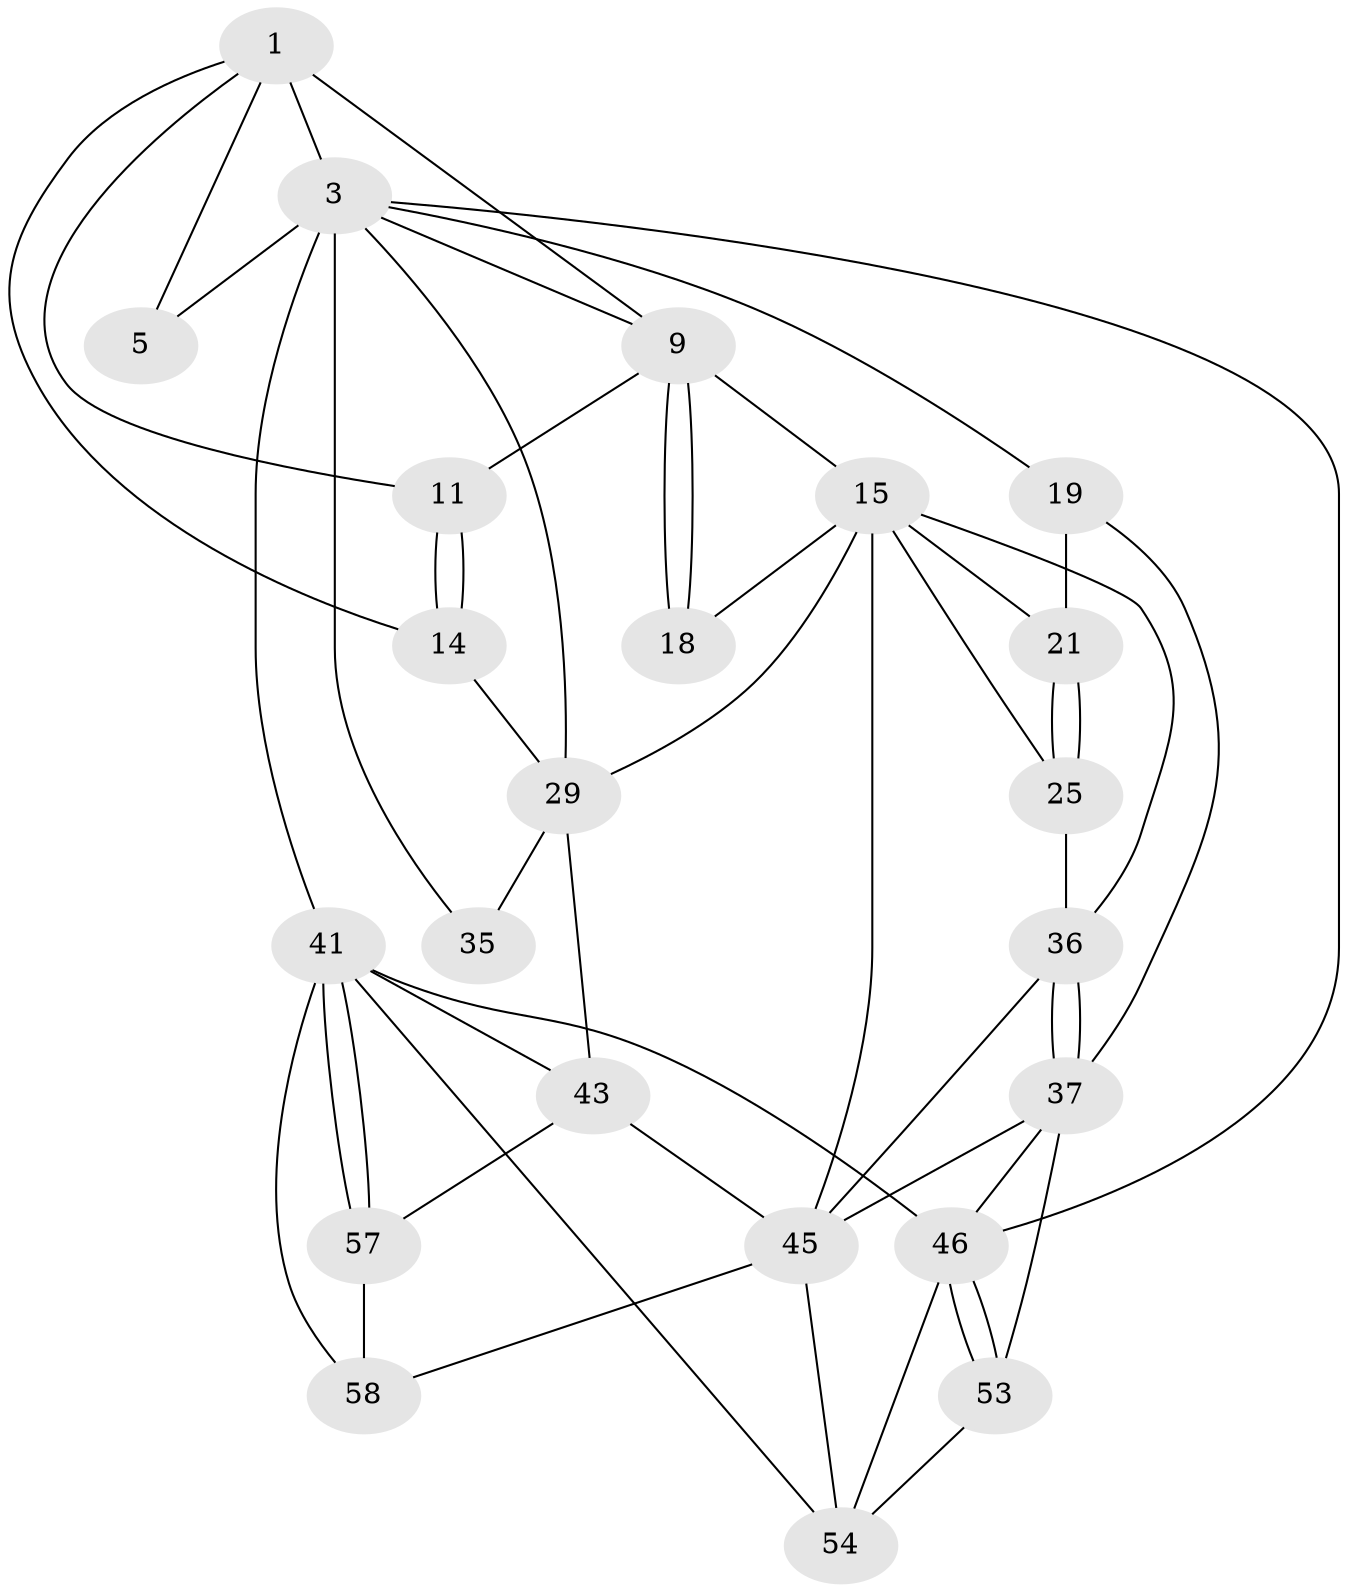 // original degree distribution, {3: 0.05084745762711865, 5: 0.559322033898305, 6: 0.1864406779661017, 4: 0.2033898305084746}
// Generated by graph-tools (version 1.1) at 2025/21/03/04/25 18:21:11]
// undirected, 23 vertices, 53 edges
graph export_dot {
graph [start="1"]
  node [color=gray90,style=filled];
  1 [pos="+0.8544452492079952+0.05623461559071461",super="+6+2"];
  3 [pos="+1+0.16701027211710057",super="+4+26"];
  5 [pos="+0.7168744826641894+0"];
  9 [pos="+0.4223972069619887+0",super="+10"];
  11 [pos="+0.7611837565334628+0.14543604379100308"];
  14 [pos="+0.7911827589417869+0.23679630051934725"];
  15 [pos="+0.604968820961808+0.3221297795579572",super="+16"];
  18 [pos="+0.3388912463813364+0"];
  19 [pos="+0+0.017481371040467535",super="+20+33"];
  21 [pos="+0.3187288709832185+0.08269087968031098",super="+22"];
  25 [pos="+0.316745472362887+0.25122802252992593",super="+34"];
  29 [pos="+0.8043477904961528+0.43085923064414267",super="+30"];
  35 [pos="+0.8045363807225009+0.43084508852475467"];
  36 [pos="+0.2113156018381221+0.5030556444177585",super="+39"];
  37 [pos="+0.21015672912071529+0.5044092939571314",super="+38+51"];
  41 [pos="+1+1",super="+59+42"];
  43 [pos="+0.7484404607102378+0.6179123146301387",super="+44"];
  45 [pos="+0.5845121827384087+0.6889656265310032",super="+48"];
  46 [pos="+0+0.702151460211702",super="+47"];
  53 [pos="+0.01621788217796021+0.6349414565821515",super="+55"];
  54 [pos="+0.15412076036749592+0.7813849277141147",super="+56"];
  57 [pos="+0.6120400021568203+1"];
  58 [pos="+0.4000980709597785+1"];
  1 -- 11;
  1 -- 5;
  1 -- 3 [weight=2];
  1 -- 14;
  1 -- 9;
  3 -- 19;
  3 -- 5;
  3 -- 41 [weight=2];
  3 -- 9;
  3 -- 46;
  3 -- 35 [weight=2];
  3 -- 29;
  9 -- 18;
  9 -- 18;
  9 -- 11;
  9 -- 15;
  11 -- 14;
  11 -- 14;
  14 -- 29;
  15 -- 18;
  15 -- 21;
  15 -- 25;
  15 -- 45;
  15 -- 29;
  15 -- 36;
  19 -- 37;
  19 -- 21 [weight=2];
  21 -- 25 [weight=2];
  21 -- 25;
  25 -- 36;
  29 -- 35;
  29 -- 43;
  36 -- 37;
  36 -- 37;
  36 -- 45;
  37 -- 46;
  37 -- 53 [weight=2];
  37 -- 45;
  41 -- 57;
  41 -- 57;
  41 -- 58;
  41 -- 46;
  41 -- 54;
  41 -- 43;
  43 -- 57;
  43 -- 45;
  45 -- 54;
  45 -- 58;
  46 -- 53;
  46 -- 53;
  46 -- 54;
  53 -- 54;
  57 -- 58;
}
